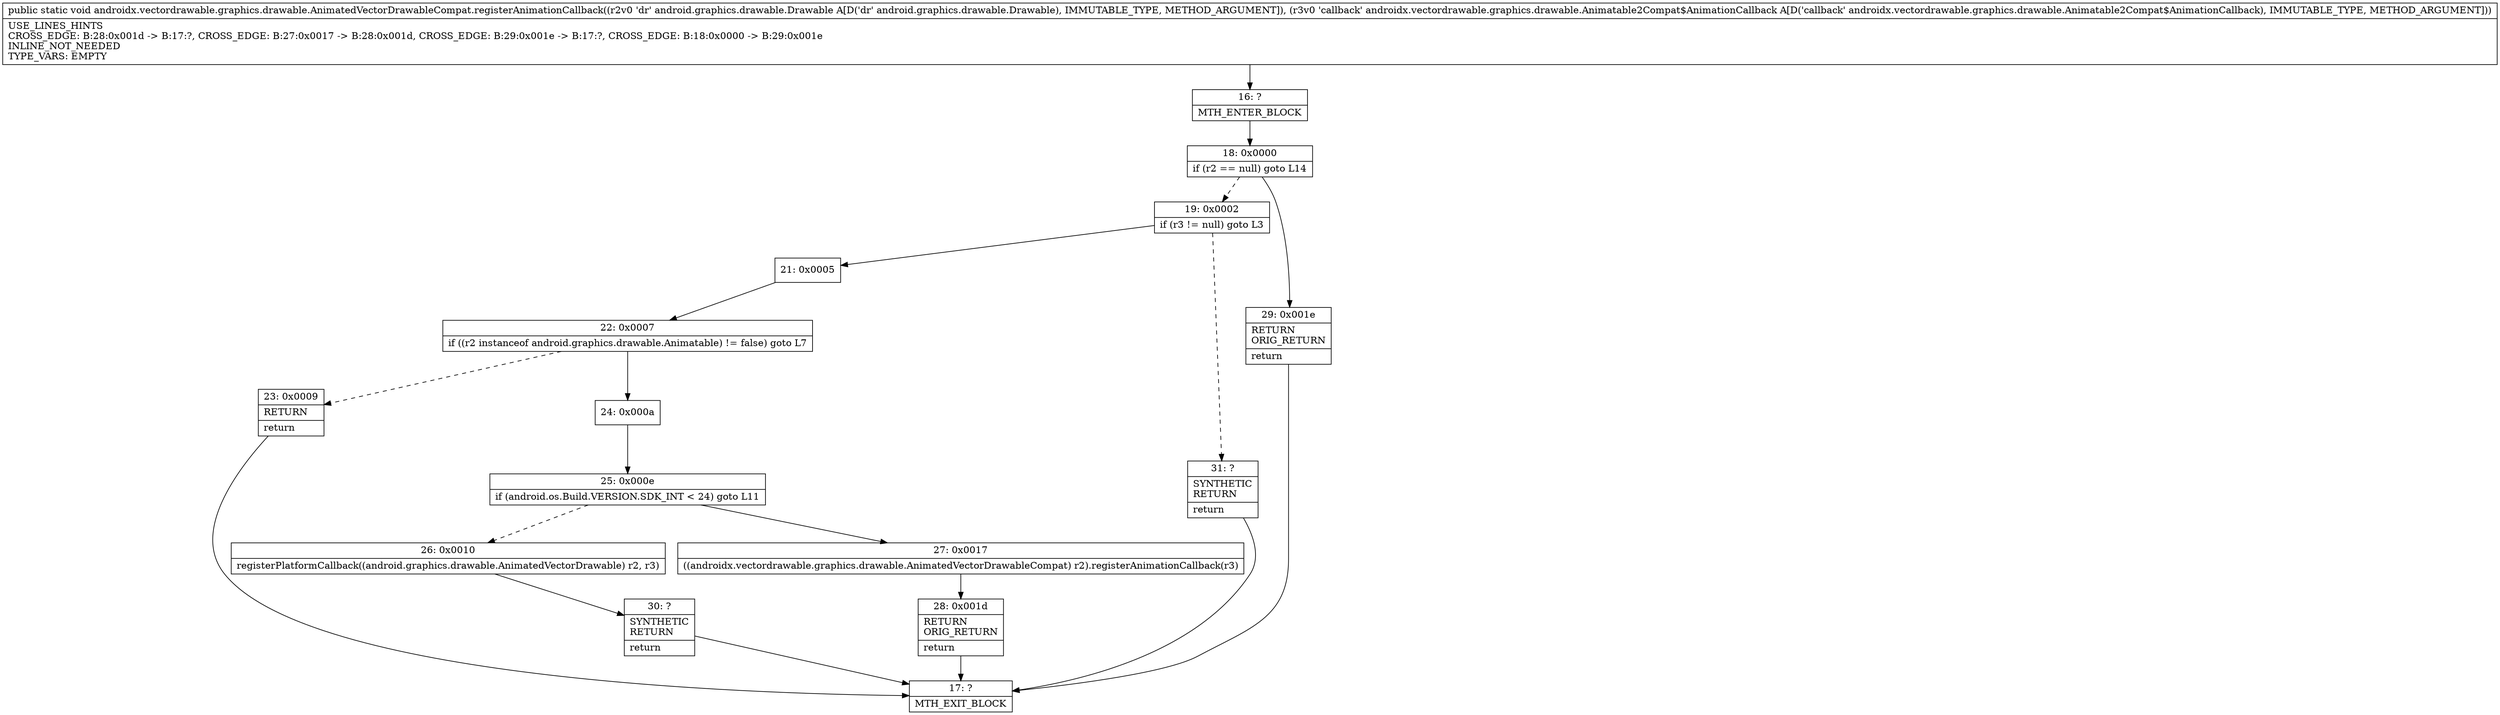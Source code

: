 digraph "CFG forandroidx.vectordrawable.graphics.drawable.AnimatedVectorDrawableCompat.registerAnimationCallback(Landroid\/graphics\/drawable\/Drawable;Landroidx\/vectordrawable\/graphics\/drawable\/Animatable2Compat$AnimationCallback;)V" {
Node_16 [shape=record,label="{16\:\ ?|MTH_ENTER_BLOCK\l}"];
Node_18 [shape=record,label="{18\:\ 0x0000|if (r2 == null) goto L14\l}"];
Node_19 [shape=record,label="{19\:\ 0x0002|if (r3 != null) goto L3\l}"];
Node_21 [shape=record,label="{21\:\ 0x0005}"];
Node_22 [shape=record,label="{22\:\ 0x0007|if ((r2 instanceof android.graphics.drawable.Animatable) != false) goto L7\l}"];
Node_23 [shape=record,label="{23\:\ 0x0009|RETURN\l|return\l}"];
Node_17 [shape=record,label="{17\:\ ?|MTH_EXIT_BLOCK\l}"];
Node_24 [shape=record,label="{24\:\ 0x000a}"];
Node_25 [shape=record,label="{25\:\ 0x000e|if (android.os.Build.VERSION.SDK_INT \< 24) goto L11\l}"];
Node_26 [shape=record,label="{26\:\ 0x0010|registerPlatformCallback((android.graphics.drawable.AnimatedVectorDrawable) r2, r3)\l}"];
Node_30 [shape=record,label="{30\:\ ?|SYNTHETIC\lRETURN\l|return\l}"];
Node_27 [shape=record,label="{27\:\ 0x0017|((androidx.vectordrawable.graphics.drawable.AnimatedVectorDrawableCompat) r2).registerAnimationCallback(r3)\l}"];
Node_28 [shape=record,label="{28\:\ 0x001d|RETURN\lORIG_RETURN\l|return\l}"];
Node_31 [shape=record,label="{31\:\ ?|SYNTHETIC\lRETURN\l|return\l}"];
Node_29 [shape=record,label="{29\:\ 0x001e|RETURN\lORIG_RETURN\l|return\l}"];
MethodNode[shape=record,label="{public static void androidx.vectordrawable.graphics.drawable.AnimatedVectorDrawableCompat.registerAnimationCallback((r2v0 'dr' android.graphics.drawable.Drawable A[D('dr' android.graphics.drawable.Drawable), IMMUTABLE_TYPE, METHOD_ARGUMENT]), (r3v0 'callback' androidx.vectordrawable.graphics.drawable.Animatable2Compat$AnimationCallback A[D('callback' androidx.vectordrawable.graphics.drawable.Animatable2Compat$AnimationCallback), IMMUTABLE_TYPE, METHOD_ARGUMENT]))  | USE_LINES_HINTS\lCROSS_EDGE: B:28:0x001d \-\> B:17:?, CROSS_EDGE: B:27:0x0017 \-\> B:28:0x001d, CROSS_EDGE: B:29:0x001e \-\> B:17:?, CROSS_EDGE: B:18:0x0000 \-\> B:29:0x001e\lINLINE_NOT_NEEDED\lTYPE_VARS: EMPTY\l}"];
MethodNode -> Node_16;Node_16 -> Node_18;
Node_18 -> Node_19[style=dashed];
Node_18 -> Node_29;
Node_19 -> Node_21;
Node_19 -> Node_31[style=dashed];
Node_21 -> Node_22;
Node_22 -> Node_23[style=dashed];
Node_22 -> Node_24;
Node_23 -> Node_17;
Node_24 -> Node_25;
Node_25 -> Node_26[style=dashed];
Node_25 -> Node_27;
Node_26 -> Node_30;
Node_30 -> Node_17;
Node_27 -> Node_28;
Node_28 -> Node_17;
Node_31 -> Node_17;
Node_29 -> Node_17;
}

